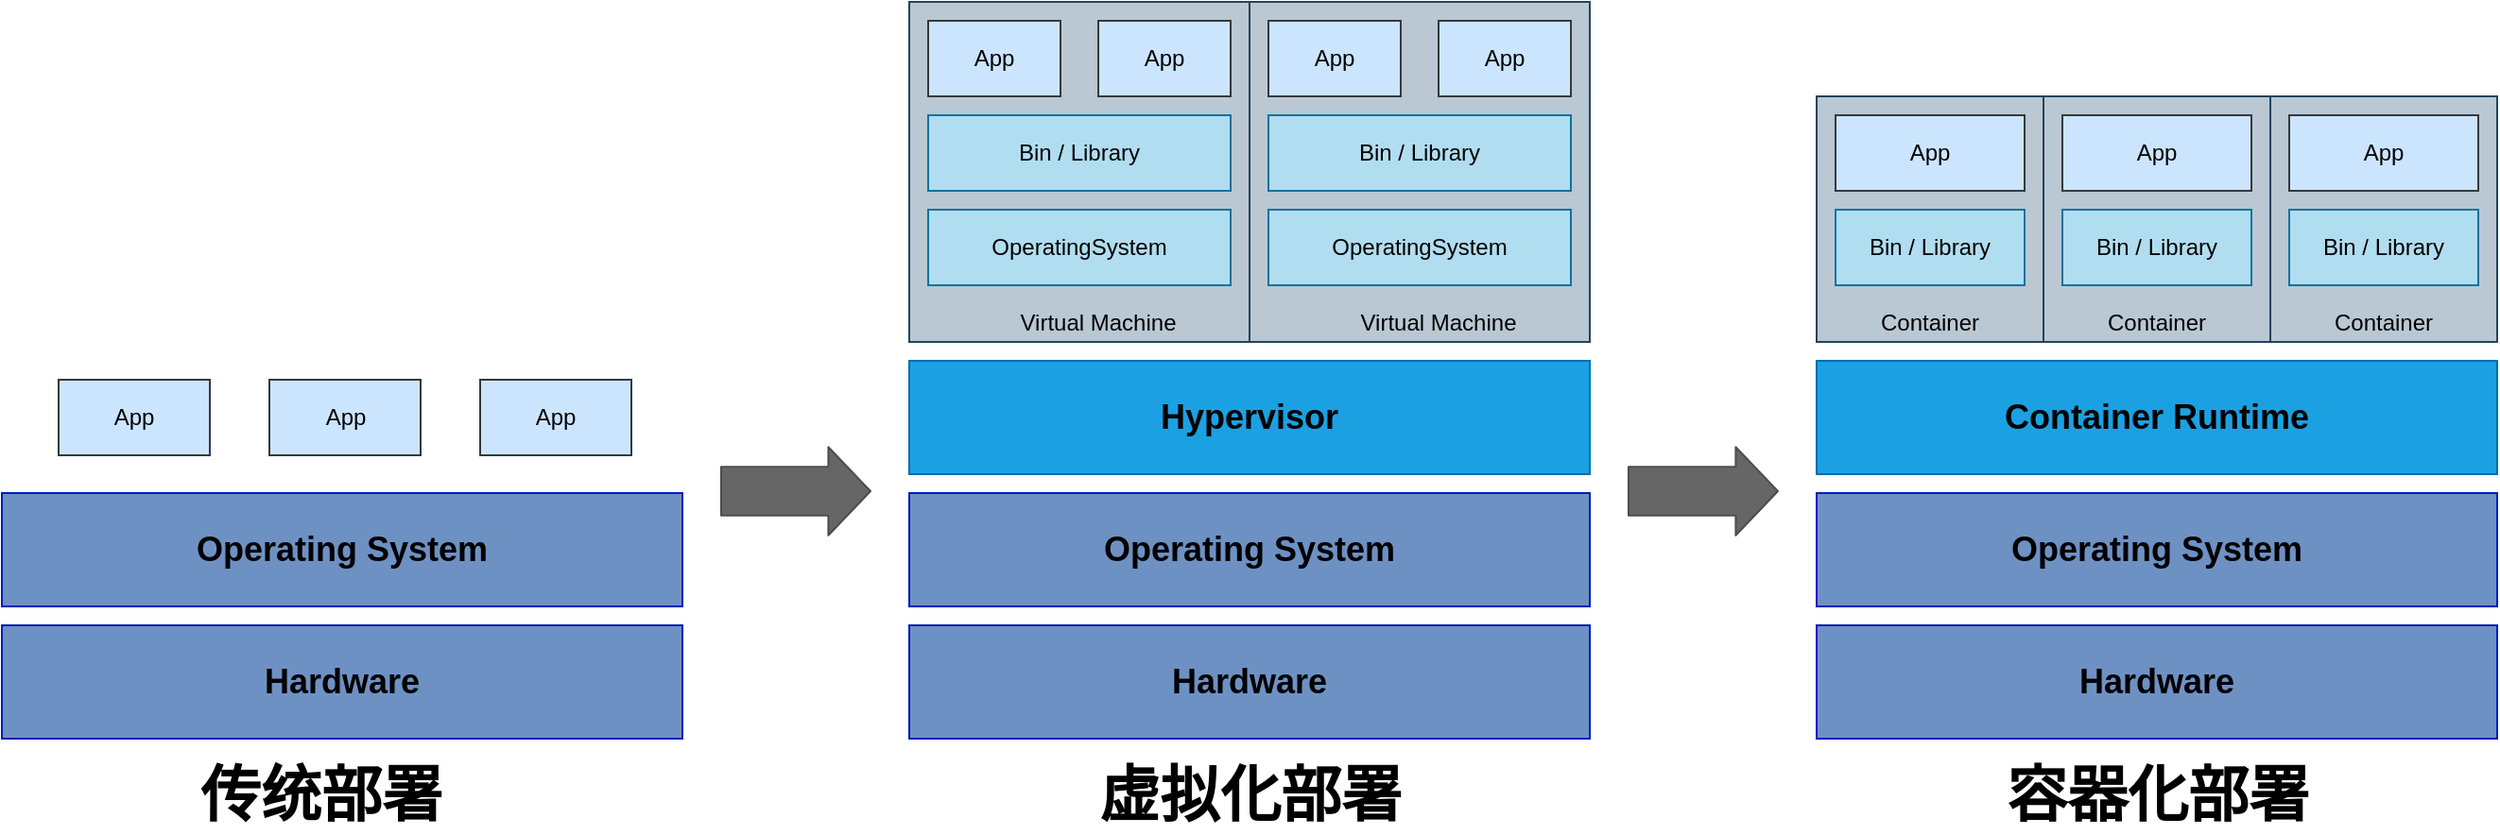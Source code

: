 <mxfile version="10.8.4" type="device"><diagram id="Jmsjq9vupWKvenOCwEZ_" name="第 1 页"><mxGraphModel dx="1645" dy="909" grid="1" gridSize="10" guides="1" tooltips="1" connect="1" arrows="1" fold="1" page="1" pageScale="1" pageWidth="827" pageHeight="1169" math="0" shadow="0"><root><mxCell id="0"/><mxCell id="1" parent="0"/><mxCell id="VSK1zRjlJRQuqHQOPENt-9" value="" style="rounded=0;whiteSpace=wrap;html=1;fillColor=#bac8d3;strokeColor=#23445d;" vertex="1" parent="1"><mxGeometry x="640" y="210" width="180" height="180" as="geometry"/></mxCell><mxCell id="VSK1zRjlJRQuqHQOPENt-7" value="App" style="rounded=0;whiteSpace=wrap;html=1;fillColor=#cce5ff;strokeColor=#36393d;" vertex="1" parent="1"><mxGeometry x="650" y="220" width="70" height="40" as="geometry"/></mxCell><mxCell id="VSK1zRjlJRQuqHQOPENt-8" value="App" style="rounded=0;whiteSpace=wrap;html=1;fillColor=#cce5ff;strokeColor=#36393d;" vertex="1" parent="1"><mxGeometry x="740" y="220" width="70" height="40" as="geometry"/></mxCell><mxCell id="VSK1zRjlJRQuqHQOPENt-10" value="Bin / Library" style="rounded=0;whiteSpace=wrap;html=1;fillColor=#b1ddf0;strokeColor=#10739e;" vertex="1" parent="1"><mxGeometry x="650" y="270" width="160" height="40" as="geometry"/></mxCell><mxCell id="VSK1zRjlJRQuqHQOPENt-11" value="OperatingSystem" style="rounded=0;whiteSpace=wrap;html=1;fillColor=#b1ddf0;strokeColor=#10739e;" vertex="1" parent="1"><mxGeometry x="650" y="320" width="160" height="40" as="geometry"/></mxCell><mxCell id="VSK1zRjlJRQuqHQOPENt-12" value="Virtual Machine&lt;br&gt;" style="text;html=1;strokeColor=none;fillColor=none;align=center;verticalAlign=middle;whiteSpace=wrap;rounded=0;" vertex="1" parent="1"><mxGeometry x="695" y="370" width="90" height="20" as="geometry"/></mxCell><mxCell id="VSK1zRjlJRQuqHQOPENt-13" value="" style="rounded=0;whiteSpace=wrap;html=1;fillColor=#bac8d3;strokeColor=#23445d;" vertex="1" parent="1"><mxGeometry x="820" y="210" width="180" height="180" as="geometry"/></mxCell><mxCell id="VSK1zRjlJRQuqHQOPENt-14" value="App" style="rounded=0;whiteSpace=wrap;html=1;fillColor=#cce5ff;strokeColor=#36393d;" vertex="1" parent="1"><mxGeometry x="830" y="220" width="70" height="40" as="geometry"/></mxCell><mxCell id="VSK1zRjlJRQuqHQOPENt-15" value="App" style="rounded=0;whiteSpace=wrap;html=1;fillColor=#cce5ff;strokeColor=#36393d;" vertex="1" parent="1"><mxGeometry x="920" y="220" width="70" height="40" as="geometry"/></mxCell><mxCell id="VSK1zRjlJRQuqHQOPENt-16" value="Bin / Library" style="rounded=0;whiteSpace=wrap;html=1;fillColor=#b1ddf0;strokeColor=#10739e;" vertex="1" parent="1"><mxGeometry x="830" y="270" width="160" height="40" as="geometry"/></mxCell><mxCell id="VSK1zRjlJRQuqHQOPENt-17" value="OperatingSystem" style="rounded=0;whiteSpace=wrap;html=1;fillColor=#b1ddf0;strokeColor=#10739e;" vertex="1" parent="1"><mxGeometry x="830" y="320" width="160" height="40" as="geometry"/></mxCell><mxCell id="VSK1zRjlJRQuqHQOPENt-18" value="Virtual Machine&lt;br&gt;" style="text;html=1;strokeColor=none;fillColor=none;align=center;verticalAlign=middle;whiteSpace=wrap;rounded=0;" vertex="1" parent="1"><mxGeometry x="875" y="370" width="90" height="20" as="geometry"/></mxCell><mxCell id="VSK1zRjlJRQuqHQOPENt-19" value="&lt;font style=&quot;font-size: 18px&quot;&gt;&lt;b&gt;Hypervisor&lt;/b&gt;&lt;/font&gt;" style="rounded=0;whiteSpace=wrap;html=1;fillColor=#1ba1e2;strokeColor=#006EAF;fontColor=#000000;" vertex="1" parent="1"><mxGeometry x="640" y="400" width="360" height="60" as="geometry"/></mxCell><mxCell id="VSK1zRjlJRQuqHQOPENt-20" value="&lt;font style=&quot;font-size: 18px&quot;&gt;&lt;span style=&quot;font-size: 18px;&quot;&gt;Hardware&lt;/span&gt;&lt;/font&gt;" style="rounded=0;whiteSpace=wrap;html=1;fillColor=#6E91C4;strokeColor=#001DBC;fontColor=#000000;fontStyle=1;fontSize=18;" vertex="1" parent="1"><mxGeometry x="640" y="540" width="360" height="60" as="geometry"/></mxCell><mxCell id="VSK1zRjlJRQuqHQOPENt-21" value="&lt;font style=&quot;font-size: 18px&quot;&gt;&lt;span style=&quot;font-size: 18px;&quot;&gt;Operating System&lt;/span&gt;&lt;/font&gt;" style="rounded=0;whiteSpace=wrap;html=1;fillColor=#6E91C4;strokeColor=#001DBC;fontColor=#000000;fontStyle=1;fontSize=18;" vertex="1" parent="1"><mxGeometry x="640" y="470" width="360" height="60" as="geometry"/></mxCell><mxCell id="VSK1zRjlJRQuqHQOPENt-22" value="&lt;font style=&quot;font-size: 18px&quot;&gt;&lt;b&gt;Container Runtime&lt;/b&gt;&lt;/font&gt;" style="rounded=0;whiteSpace=wrap;html=1;fillColor=#1ba1e2;strokeColor=#006EAF;fontColor=#000000;" vertex="1" parent="1"><mxGeometry x="1120" y="400" width="360" height="60" as="geometry"/></mxCell><mxCell id="VSK1zRjlJRQuqHQOPENt-23" value="&lt;font style=&quot;font-size: 18px&quot;&gt;&lt;span style=&quot;font-size: 18px;&quot;&gt;Hardware&lt;/span&gt;&lt;/font&gt;" style="rounded=0;whiteSpace=wrap;html=1;fillColor=#6E91C4;strokeColor=#001DBC;fontColor=#000000;fontStyle=1;fontSize=18;" vertex="1" parent="1"><mxGeometry x="1120" y="540" width="360" height="60" as="geometry"/></mxCell><mxCell id="VSK1zRjlJRQuqHQOPENt-24" value="&lt;font style=&quot;font-size: 18px&quot;&gt;&lt;span style=&quot;font-size: 18px;&quot;&gt;Operating System&lt;/span&gt;&lt;/font&gt;" style="rounded=0;whiteSpace=wrap;html=1;fillColor=#6E91C4;strokeColor=#001DBC;fontColor=#000000;fontStyle=1;fontSize=18;" vertex="1" parent="1"><mxGeometry x="1120" y="470" width="360" height="60" as="geometry"/></mxCell><mxCell id="VSK1zRjlJRQuqHQOPENt-25" value="&lt;font style=&quot;font-size: 18px&quot;&gt;&lt;span style=&quot;font-size: 18px;&quot;&gt;Hardware&lt;/span&gt;&lt;/font&gt;" style="rounded=0;whiteSpace=wrap;html=1;fillColor=#6E91C4;strokeColor=#001DBC;fontColor=#000000;fontStyle=1;fontSize=18;" vertex="1" parent="1"><mxGeometry x="160" y="540" width="360" height="60" as="geometry"/></mxCell><mxCell id="VSK1zRjlJRQuqHQOPENt-26" value="&lt;font style=&quot;font-size: 18px&quot;&gt;&lt;span style=&quot;font-size: 18px;&quot;&gt;Operating System&lt;/span&gt;&lt;/font&gt;" style="rounded=0;whiteSpace=wrap;html=1;fillColor=#6E91C4;strokeColor=#001DBC;fontColor=#000000;fontStyle=1;fontSize=18;" vertex="1" parent="1"><mxGeometry x="160" y="470" width="360" height="60" as="geometry"/></mxCell><mxCell id="VSK1zRjlJRQuqHQOPENt-27" value="" style="shape=flexArrow;endArrow=classic;html=1;width=25.714;endSize=7.1;strokeColor=#4D4D4D;fillColor=#666666;" edge="1" parent="1"><mxGeometry width="50" height="50" relative="1" as="geometry"><mxPoint x="540" y="469" as="sourcePoint"/><mxPoint x="620" y="469" as="targetPoint"/></mxGeometry></mxCell><mxCell id="VSK1zRjlJRQuqHQOPENt-28" value="" style="shape=flexArrow;endArrow=classic;html=1;width=25.714;endSize=7.1;strokeColor=#4D4D4D;fillColor=#666666;" edge="1" parent="1"><mxGeometry width="50" height="50" relative="1" as="geometry"><mxPoint x="1020" y="469" as="sourcePoint"/><mxPoint x="1100" y="469" as="targetPoint"/></mxGeometry></mxCell><mxCell id="VSK1zRjlJRQuqHQOPENt-29" value="App" style="rounded=0;whiteSpace=wrap;html=1;fillColor=#cce5ff;strokeColor=#36393d;" vertex="1" parent="1"><mxGeometry x="190" y="410" width="80" height="40" as="geometry"/></mxCell><mxCell id="VSK1zRjlJRQuqHQOPENt-30" value="App" style="rounded=0;whiteSpace=wrap;html=1;fillColor=#cce5ff;strokeColor=#36393d;" vertex="1" parent="1"><mxGeometry x="301.5" y="410" width="80" height="40" as="geometry"/></mxCell><mxCell id="VSK1zRjlJRQuqHQOPENt-31" value="App" style="rounded=0;whiteSpace=wrap;html=1;fillColor=#cce5ff;strokeColor=#36393d;" vertex="1" parent="1"><mxGeometry x="413" y="410" width="80" height="40" as="geometry"/></mxCell><mxCell id="VSK1zRjlJRQuqHQOPENt-32" value="" style="rounded=0;whiteSpace=wrap;html=1;fillColor=#bac8d3;strokeColor=#23445d;" vertex="1" parent="1"><mxGeometry x="1120" y="260" width="120" height="130" as="geometry"/></mxCell><mxCell id="VSK1zRjlJRQuqHQOPENt-35" value="App" style="rounded=0;whiteSpace=wrap;html=1;fillColor=#cce5ff;strokeColor=#36393d;" vertex="1" parent="1"><mxGeometry x="1130" y="270" width="100" height="40" as="geometry"/></mxCell><mxCell id="VSK1zRjlJRQuqHQOPENt-36" value="Bin / Library" style="rounded=0;whiteSpace=wrap;html=1;fillColor=#b1ddf0;strokeColor=#10739e;" vertex="1" parent="1"><mxGeometry x="1130" y="320" width="100" height="40" as="geometry"/></mxCell><mxCell id="VSK1zRjlJRQuqHQOPENt-37" value="Container&lt;br&gt;" style="text;html=1;strokeColor=none;fillColor=none;align=center;verticalAlign=middle;whiteSpace=wrap;rounded=0;" vertex="1" parent="1"><mxGeometry x="1150" y="370" width="60" height="20" as="geometry"/></mxCell><mxCell id="VSK1zRjlJRQuqHQOPENt-38" value="" style="rounded=0;whiteSpace=wrap;html=1;fillColor=#bac8d3;strokeColor=#23445d;" vertex="1" parent="1"><mxGeometry x="1240" y="260" width="120" height="130" as="geometry"/></mxCell><mxCell id="VSK1zRjlJRQuqHQOPENt-39" value="App" style="rounded=0;whiteSpace=wrap;html=1;fillColor=#cce5ff;strokeColor=#36393d;" vertex="1" parent="1"><mxGeometry x="1250" y="270" width="100" height="40" as="geometry"/></mxCell><mxCell id="VSK1zRjlJRQuqHQOPENt-40" value="Bin / Library" style="rounded=0;whiteSpace=wrap;html=1;fillColor=#b1ddf0;strokeColor=#10739e;" vertex="1" parent="1"><mxGeometry x="1250" y="320" width="100" height="40" as="geometry"/></mxCell><mxCell id="VSK1zRjlJRQuqHQOPENt-41" value="Container&lt;br&gt;" style="text;html=1;strokeColor=none;fillColor=none;align=center;verticalAlign=middle;whiteSpace=wrap;rounded=0;" vertex="1" parent="1"><mxGeometry x="1270" y="370" width="60" height="20" as="geometry"/></mxCell><mxCell id="VSK1zRjlJRQuqHQOPENt-42" value="" style="rounded=0;whiteSpace=wrap;html=1;fillColor=#bac8d3;strokeColor=#23445d;" vertex="1" parent="1"><mxGeometry x="1360" y="260" width="120" height="130" as="geometry"/></mxCell><mxCell id="VSK1zRjlJRQuqHQOPENt-43" value="App" style="rounded=0;whiteSpace=wrap;html=1;fillColor=#cce5ff;strokeColor=#36393d;" vertex="1" parent="1"><mxGeometry x="1370" y="270" width="100" height="40" as="geometry"/></mxCell><mxCell id="VSK1zRjlJRQuqHQOPENt-44" value="Bin / Library" style="rounded=0;whiteSpace=wrap;html=1;fillColor=#b1ddf0;strokeColor=#10739e;" vertex="1" parent="1"><mxGeometry x="1370" y="320" width="100" height="40" as="geometry"/></mxCell><mxCell id="VSK1zRjlJRQuqHQOPENt-45" value="Container&lt;br&gt;" style="text;html=1;strokeColor=none;fillColor=none;align=center;verticalAlign=middle;whiteSpace=wrap;rounded=0;" vertex="1" parent="1"><mxGeometry x="1390" y="370" width="60" height="20" as="geometry"/></mxCell><mxCell id="VSK1zRjlJRQuqHQOPENt-46" value="&lt;b&gt;&lt;font style=&quot;font-size: 32px&quot;&gt;传统部署&lt;/font&gt;&lt;/b&gt;" style="text;html=1;strokeColor=none;fillColor=none;align=center;verticalAlign=middle;whiteSpace=wrap;rounded=0;fontSize=18;fontColor=#000000;" vertex="1" parent="1"><mxGeometry x="220" y="610" width="218" height="40" as="geometry"/></mxCell><mxCell id="VSK1zRjlJRQuqHQOPENt-47" value="&lt;b&gt;&lt;font style=&quot;font-size: 32px&quot;&gt;虚拟化部署&lt;/font&gt;&lt;/b&gt;" style="text;html=1;strokeColor=none;fillColor=none;align=center;verticalAlign=middle;whiteSpace=wrap;rounded=0;fontSize=18;fontColor=#000000;" vertex="1" parent="1"><mxGeometry x="695.5" y="610" width="249" height="40" as="geometry"/></mxCell><mxCell id="VSK1zRjlJRQuqHQOPENt-48" value="&lt;b&gt;&lt;font style=&quot;font-size: 32px&quot;&gt;容器化部署&lt;/font&gt;&lt;/b&gt;" style="text;html=1;strokeColor=none;fillColor=none;align=center;verticalAlign=middle;whiteSpace=wrap;rounded=0;fontSize=18;fontColor=#000000;" vertex="1" parent="1"><mxGeometry x="1175.5" y="610" width="249" height="40" as="geometry"/></mxCell></root></mxGraphModel></diagram></mxfile>